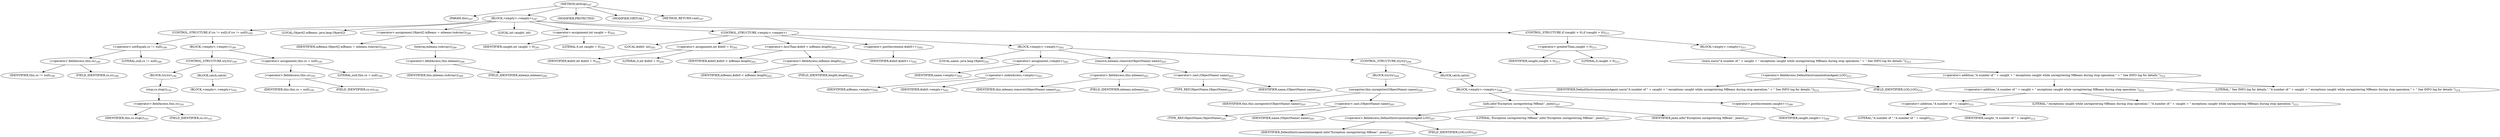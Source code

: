 digraph "doStop" {  
"453" [label = <(METHOD,doStop)<SUB>187</SUB>> ]
"13" [label = <(PARAM,this)<SUB>187</SUB>> ]
"454" [label = <(BLOCK,&lt;empty&gt;,&lt;empty&gt;)<SUB>187</SUB>> ]
"455" [label = <(CONTROL_STRUCTURE,if (cs != null),if (cs != null))<SUB>189</SUB>> ]
"456" [label = <(&lt;operator&gt;.notEquals,cs != null)<SUB>189</SUB>> ]
"457" [label = <(&lt;operator&gt;.fieldAccess,this.cs)<SUB>189</SUB>> ]
"458" [label = <(IDENTIFIER,this,cs != null)<SUB>189</SUB>> ]
"459" [label = <(FIELD_IDENTIFIER,cs,cs)<SUB>189</SUB>> ]
"460" [label = <(LITERAL,null,cs != null)<SUB>189</SUB>> ]
"461" [label = <(BLOCK,&lt;empty&gt;,&lt;empty&gt;)<SUB>189</SUB>> ]
"462" [label = <(CONTROL_STRUCTURE,try,try)<SUB>190</SUB>> ]
"463" [label = <(BLOCK,try,try)<SUB>190</SUB>> ]
"464" [label = <(stop,cs.stop())<SUB>191</SUB>> ]
"465" [label = <(&lt;operator&gt;.fieldAccess,this.cs)<SUB>191</SUB>> ]
"466" [label = <(IDENTIFIER,this,cs.stop())<SUB>191</SUB>> ]
"467" [label = <(FIELD_IDENTIFIER,cs,cs)<SUB>191</SUB>> ]
"468" [label = <(BLOCK,catch,catch)> ]
"469" [label = <(BLOCK,&lt;empty&gt;,&lt;empty&gt;)<SUB>192</SUB>> ]
"470" [label = <(&lt;operator&gt;.assignment,this.cs = null)<SUB>195</SUB>> ]
"471" [label = <(&lt;operator&gt;.fieldAccess,this.cs)<SUB>195</SUB>> ]
"472" [label = <(IDENTIFIER,this,this.cs = null)<SUB>195</SUB>> ]
"473" [label = <(FIELD_IDENTIFIER,cs,cs)<SUB>195</SUB>> ]
"474" [label = <(LITERAL,null,this.cs = null)<SUB>195</SUB>> ]
"475" [label = <(LOCAL,Object[] mBeans: java.lang.Object[])> ]
"476" [label = <(&lt;operator&gt;.assignment,Object[] mBeans = mbeans.toArray())<SUB>200</SUB>> ]
"477" [label = <(IDENTIFIER,mBeans,Object[] mBeans = mbeans.toArray())<SUB>200</SUB>> ]
"478" [label = <(toArray,mbeans.toArray())<SUB>200</SUB>> ]
"479" [label = <(&lt;operator&gt;.fieldAccess,this.mbeans)<SUB>200</SUB>> ]
"480" [label = <(IDENTIFIER,this,mbeans.toArray())<SUB>200</SUB>> ]
"481" [label = <(FIELD_IDENTIFIER,mbeans,mbeans)<SUB>200</SUB>> ]
"482" [label = <(LOCAL,int caught: int)> ]
"483" [label = <(&lt;operator&gt;.assignment,int caught = 0)<SUB>201</SUB>> ]
"484" [label = <(IDENTIFIER,caught,int caught = 0)<SUB>201</SUB>> ]
"485" [label = <(LITERAL,0,int caught = 0)<SUB>201</SUB>> ]
"486" [label = <(CONTROL_STRUCTURE,&lt;empty&gt;,&lt;empty&gt;)> ]
"487" [label = <(LOCAL,$idx0: int)<SUB>202</SUB>> ]
"488" [label = <(&lt;operator&gt;.assignment,int $idx0 = 0)<SUB>202</SUB>> ]
"489" [label = <(IDENTIFIER,$idx0,int $idx0 = 0)<SUB>202</SUB>> ]
"490" [label = <(LITERAL,0,int $idx0 = 0)<SUB>202</SUB>> ]
"491" [label = <(&lt;operator&gt;.lessThan,$idx0 &lt; mBeans.length)<SUB>202</SUB>> ]
"492" [label = <(IDENTIFIER,$idx0,$idx0 &lt; mBeans.length)<SUB>202</SUB>> ]
"493" [label = <(&lt;operator&gt;.fieldAccess,mBeans.length)<SUB>202</SUB>> ]
"494" [label = <(IDENTIFIER,mBeans,$idx0 &lt; mBeans.length)<SUB>202</SUB>> ]
"495" [label = <(FIELD_IDENTIFIER,length,length)<SUB>202</SUB>> ]
"496" [label = <(&lt;operator&gt;.postIncrement,$idx0++)<SUB>202</SUB>> ]
"497" [label = <(IDENTIFIER,$idx0,$idx0++)<SUB>202</SUB>> ]
"498" [label = <(BLOCK,&lt;empty&gt;,&lt;empty&gt;)<SUB>202</SUB>> ]
"499" [label = <(LOCAL,name: java.lang.Object)<SUB>202</SUB>> ]
"500" [label = <(&lt;operator&gt;.assignment,&lt;empty&gt;)<SUB>202</SUB>> ]
"501" [label = <(IDENTIFIER,name,&lt;empty&gt;)<SUB>202</SUB>> ]
"502" [label = <(&lt;operator&gt;.indexAccess,&lt;empty&gt;)<SUB>202</SUB>> ]
"503" [label = <(IDENTIFIER,mBeans,&lt;empty&gt;)<SUB>202</SUB>> ]
"504" [label = <(IDENTIFIER,$idx0,&lt;empty&gt;)<SUB>202</SUB>> ]
"505" [label = <(remove,mbeans.remove((ObjectName) name))<SUB>203</SUB>> ]
"506" [label = <(&lt;operator&gt;.fieldAccess,this.mbeans)<SUB>203</SUB>> ]
"507" [label = <(IDENTIFIER,this,mbeans.remove((ObjectName) name))<SUB>203</SUB>> ]
"508" [label = <(FIELD_IDENTIFIER,mbeans,mbeans)<SUB>203</SUB>> ]
"509" [label = <(&lt;operator&gt;.cast,(ObjectName) name)<SUB>203</SUB>> ]
"510" [label = <(TYPE_REF,ObjectName,ObjectName)<SUB>203</SUB>> ]
"511" [label = <(IDENTIFIER,name,(ObjectName) name)<SUB>203</SUB>> ]
"512" [label = <(CONTROL_STRUCTURE,try,try)<SUB>204</SUB>> ]
"513" [label = <(BLOCK,try,try)<SUB>204</SUB>> ]
"514" [label = <(unregister,this.unregister((ObjectName) name))<SUB>205</SUB>> ]
"12" [label = <(IDENTIFIER,this,this.unregister((ObjectName) name))<SUB>205</SUB>> ]
"515" [label = <(&lt;operator&gt;.cast,(ObjectName) name)<SUB>205</SUB>> ]
"516" [label = <(TYPE_REF,ObjectName,ObjectName)<SUB>205</SUB>> ]
"517" [label = <(IDENTIFIER,name,(ObjectName) name)<SUB>205</SUB>> ]
"518" [label = <(BLOCK,catch,catch)> ]
"519" [label = <(BLOCK,&lt;empty&gt;,&lt;empty&gt;)<SUB>206</SUB>> ]
"520" [label = <(info,info(&quot;Exception unregistering MBean&quot;, jmex))<SUB>207</SUB>> ]
"521" [label = <(&lt;operator&gt;.fieldAccess,DefaultInstrumentationAgent.LOG)<SUB>207</SUB>> ]
"522" [label = <(IDENTIFIER,DefaultInstrumentationAgent,info(&quot;Exception unregistering MBean&quot;, jmex))<SUB>207</SUB>> ]
"523" [label = <(FIELD_IDENTIFIER,LOG,LOG)<SUB>207</SUB>> ]
"524" [label = <(LITERAL,&quot;Exception unregistering MBean&quot;,info(&quot;Exception unregistering MBean&quot;, jmex))<SUB>207</SUB>> ]
"525" [label = <(IDENTIFIER,jmex,info(&quot;Exception unregistering MBean&quot;, jmex))<SUB>207</SUB>> ]
"526" [label = <(&lt;operator&gt;.postIncrement,caught++)<SUB>208</SUB>> ]
"527" [label = <(IDENTIFIER,caught,caught++)<SUB>208</SUB>> ]
"528" [label = <(CONTROL_STRUCTURE,if (caught &gt; 0),if (caught &gt; 0))<SUB>211</SUB>> ]
"529" [label = <(&lt;operator&gt;.greaterThan,caught &gt; 0)<SUB>211</SUB>> ]
"530" [label = <(IDENTIFIER,caught,caught &gt; 0)<SUB>211</SUB>> ]
"531" [label = <(LITERAL,0,caught &gt; 0)<SUB>211</SUB>> ]
"532" [label = <(BLOCK,&lt;empty&gt;,&lt;empty&gt;)<SUB>211</SUB>> ]
"533" [label = <(warn,warn(&quot;A number of &quot; + caught + &quot; exceptions caught while unregistering MBeans during stop operation.&quot; + &quot; See INFO log for details.&quot;))<SUB>212</SUB>> ]
"534" [label = <(&lt;operator&gt;.fieldAccess,DefaultInstrumentationAgent.LOG)<SUB>212</SUB>> ]
"535" [label = <(IDENTIFIER,DefaultInstrumentationAgent,warn(&quot;A number of &quot; + caught + &quot; exceptions caught while unregistering MBeans during stop operation.&quot; + &quot; See INFO log for details.&quot;))<SUB>212</SUB>> ]
"536" [label = <(FIELD_IDENTIFIER,LOG,LOG)<SUB>212</SUB>> ]
"537" [label = <(&lt;operator&gt;.addition,&quot;A number of &quot; + caught + &quot; exceptions caught while unregistering MBeans during stop operation.&quot; + &quot; See INFO log for details.&quot;)<SUB>212</SUB>> ]
"538" [label = <(&lt;operator&gt;.addition,&quot;A number of &quot; + caught + &quot; exceptions caught while unregistering MBeans during stop operation.&quot;)<SUB>212</SUB>> ]
"539" [label = <(&lt;operator&gt;.addition,&quot;A number of &quot; + caught)<SUB>212</SUB>> ]
"540" [label = <(LITERAL,&quot;A number of &quot;,&quot;A number of &quot; + caught)<SUB>212</SUB>> ]
"541" [label = <(IDENTIFIER,caught,&quot;A number of &quot; + caught)<SUB>212</SUB>> ]
"542" [label = <(LITERAL,&quot; exceptions caught while unregistering MBeans during stop operation.&quot;,&quot;A number of &quot; + caught + &quot; exceptions caught while unregistering MBeans during stop operation.&quot;)<SUB>213</SUB>> ]
"543" [label = <(LITERAL,&quot; See INFO log for details.&quot;,&quot;A number of &quot; + caught + &quot; exceptions caught while unregistering MBeans during stop operation.&quot; + &quot; See INFO log for details.&quot;)<SUB>214</SUB>> ]
"544" [label = <(MODIFIER,PROTECTED)> ]
"545" [label = <(MODIFIER,VIRTUAL)> ]
"546" [label = <(METHOD_RETURN,void)<SUB>187</SUB>> ]
  "453" -> "13" 
  "453" -> "454" 
  "453" -> "544" 
  "453" -> "545" 
  "453" -> "546" 
  "454" -> "455" 
  "454" -> "475" 
  "454" -> "476" 
  "454" -> "482" 
  "454" -> "483" 
  "454" -> "486" 
  "454" -> "528" 
  "455" -> "456" 
  "455" -> "461" 
  "456" -> "457" 
  "456" -> "460" 
  "457" -> "458" 
  "457" -> "459" 
  "461" -> "462" 
  "461" -> "470" 
  "462" -> "463" 
  "462" -> "468" 
  "463" -> "464" 
  "464" -> "465" 
  "465" -> "466" 
  "465" -> "467" 
  "468" -> "469" 
  "470" -> "471" 
  "470" -> "474" 
  "471" -> "472" 
  "471" -> "473" 
  "476" -> "477" 
  "476" -> "478" 
  "478" -> "479" 
  "479" -> "480" 
  "479" -> "481" 
  "483" -> "484" 
  "483" -> "485" 
  "486" -> "487" 
  "486" -> "488" 
  "486" -> "491" 
  "486" -> "496" 
  "486" -> "498" 
  "488" -> "489" 
  "488" -> "490" 
  "491" -> "492" 
  "491" -> "493" 
  "493" -> "494" 
  "493" -> "495" 
  "496" -> "497" 
  "498" -> "499" 
  "498" -> "500" 
  "498" -> "505" 
  "498" -> "512" 
  "500" -> "501" 
  "500" -> "502" 
  "502" -> "503" 
  "502" -> "504" 
  "505" -> "506" 
  "505" -> "509" 
  "506" -> "507" 
  "506" -> "508" 
  "509" -> "510" 
  "509" -> "511" 
  "512" -> "513" 
  "512" -> "518" 
  "513" -> "514" 
  "514" -> "12" 
  "514" -> "515" 
  "515" -> "516" 
  "515" -> "517" 
  "518" -> "519" 
  "519" -> "520" 
  "519" -> "526" 
  "520" -> "521" 
  "520" -> "524" 
  "520" -> "525" 
  "521" -> "522" 
  "521" -> "523" 
  "526" -> "527" 
  "528" -> "529" 
  "528" -> "532" 
  "529" -> "530" 
  "529" -> "531" 
  "532" -> "533" 
  "533" -> "534" 
  "533" -> "537" 
  "534" -> "535" 
  "534" -> "536" 
  "537" -> "538" 
  "537" -> "543" 
  "538" -> "539" 
  "538" -> "542" 
  "539" -> "540" 
  "539" -> "541" 
}
